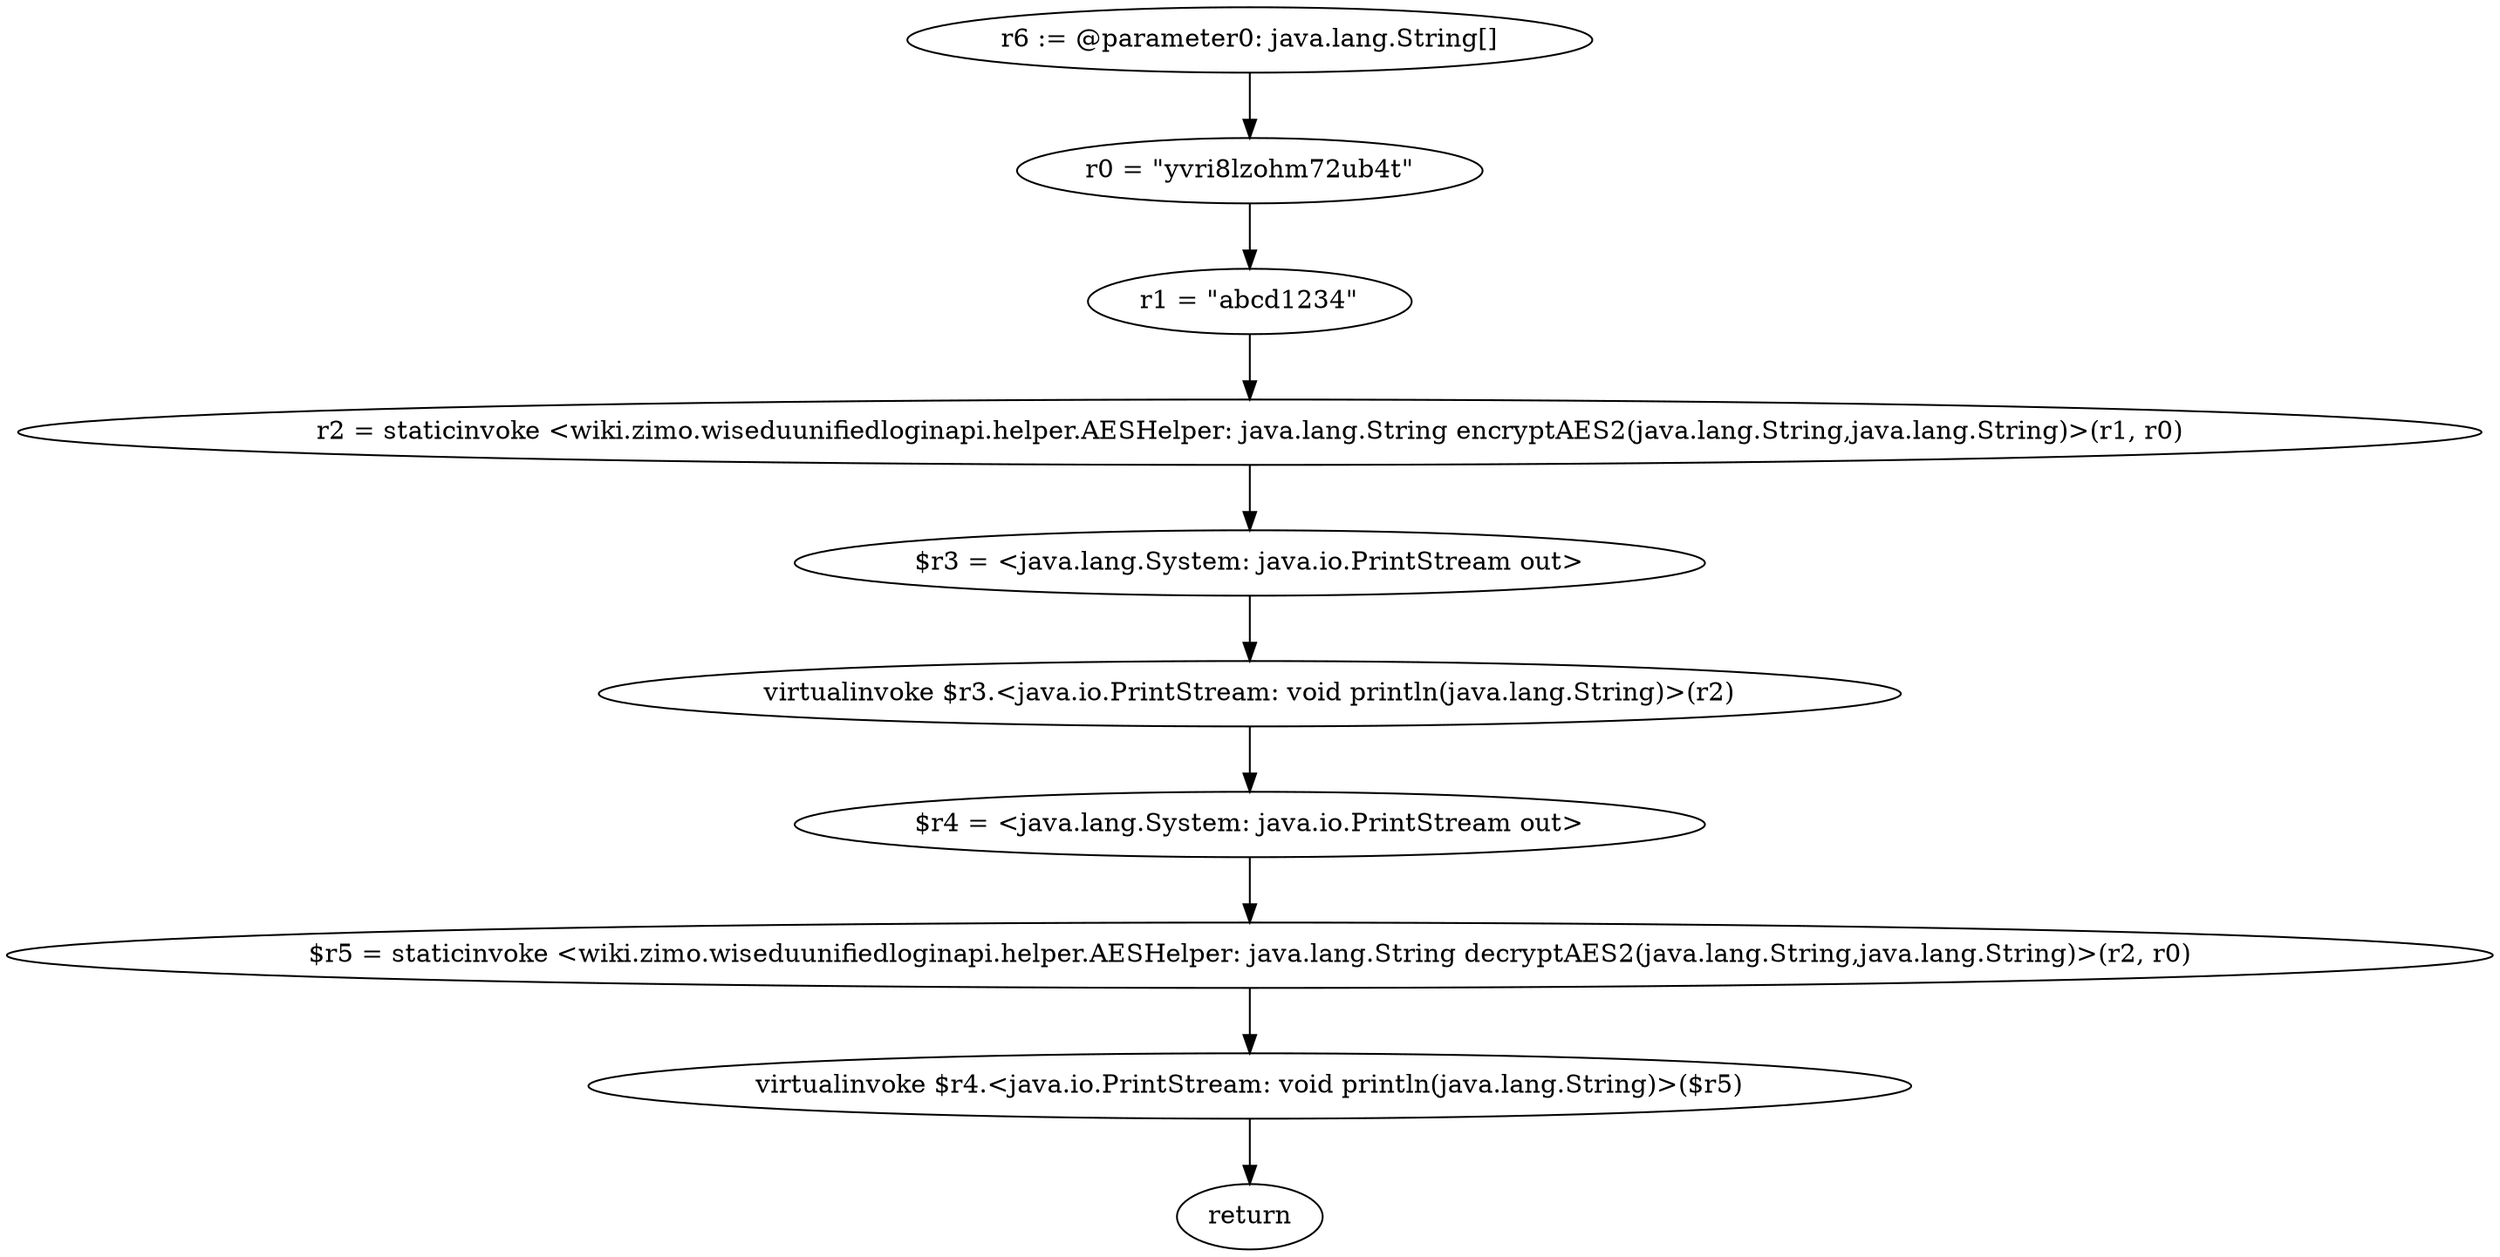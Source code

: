 digraph "unitGraph" {
    "r6 := @parameter0: java.lang.String[]"
    "r0 = \"yvri8lzohm72ub4t\""
    "r1 = \"abcd1234\""
    "r2 = staticinvoke <wiki.zimo.wiseduunifiedloginapi.helper.AESHelper: java.lang.String encryptAES2(java.lang.String,java.lang.String)>(r1, r0)"
    "$r3 = <java.lang.System: java.io.PrintStream out>"
    "virtualinvoke $r3.<java.io.PrintStream: void println(java.lang.String)>(r2)"
    "$r4 = <java.lang.System: java.io.PrintStream out>"
    "$r5 = staticinvoke <wiki.zimo.wiseduunifiedloginapi.helper.AESHelper: java.lang.String decryptAES2(java.lang.String,java.lang.String)>(r2, r0)"
    "virtualinvoke $r4.<java.io.PrintStream: void println(java.lang.String)>($r5)"
    "return"
    "r6 := @parameter0: java.lang.String[]"->"r0 = \"yvri8lzohm72ub4t\"";
    "r0 = \"yvri8lzohm72ub4t\""->"r1 = \"abcd1234\"";
    "r1 = \"abcd1234\""->"r2 = staticinvoke <wiki.zimo.wiseduunifiedloginapi.helper.AESHelper: java.lang.String encryptAES2(java.lang.String,java.lang.String)>(r1, r0)";
    "r2 = staticinvoke <wiki.zimo.wiseduunifiedloginapi.helper.AESHelper: java.lang.String encryptAES2(java.lang.String,java.lang.String)>(r1, r0)"->"$r3 = <java.lang.System: java.io.PrintStream out>";
    "$r3 = <java.lang.System: java.io.PrintStream out>"->"virtualinvoke $r3.<java.io.PrintStream: void println(java.lang.String)>(r2)";
    "virtualinvoke $r3.<java.io.PrintStream: void println(java.lang.String)>(r2)"->"$r4 = <java.lang.System: java.io.PrintStream out>";
    "$r4 = <java.lang.System: java.io.PrintStream out>"->"$r5 = staticinvoke <wiki.zimo.wiseduunifiedloginapi.helper.AESHelper: java.lang.String decryptAES2(java.lang.String,java.lang.String)>(r2, r0)";
    "$r5 = staticinvoke <wiki.zimo.wiseduunifiedloginapi.helper.AESHelper: java.lang.String decryptAES2(java.lang.String,java.lang.String)>(r2, r0)"->"virtualinvoke $r4.<java.io.PrintStream: void println(java.lang.String)>($r5)";
    "virtualinvoke $r4.<java.io.PrintStream: void println(java.lang.String)>($r5)"->"return";
}
